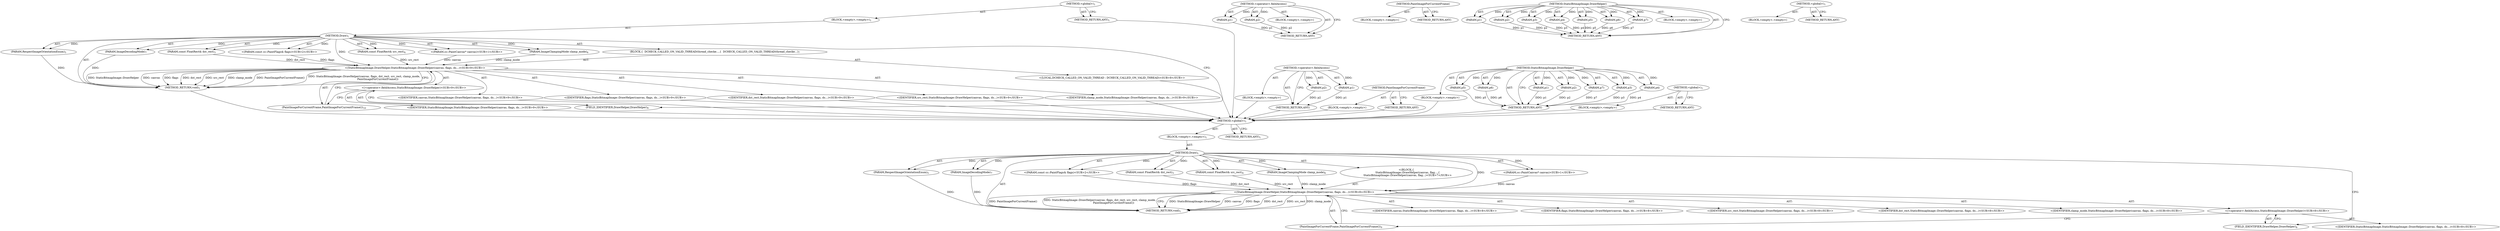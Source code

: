 digraph "&lt;global&gt;" {
vulnerable_6 [label=<(METHOD,&lt;global&gt;)<SUB>1</SUB>>];
vulnerable_7 [label=<(BLOCK,&lt;empty&gt;,&lt;empty&gt;)<SUB>1</SUB>>];
vulnerable_8 [label=<(METHOD,Draw)<SUB>1</SUB>>];
vulnerable_9 [label="<(PARAM,cc::PaintCanvas* canvas)<SUB>1</SUB>>"];
vulnerable_10 [label="<(PARAM,const cc::PaintFlags&amp; flags)<SUB>2</SUB>>"];
vulnerable_11 [label=<(PARAM,const FloatRect&amp; dst_rect)<SUB>3</SUB>>];
vulnerable_12 [label=<(PARAM,const FloatRect&amp; src_rect)<SUB>4</SUB>>];
vulnerable_13 [label=<(PARAM,RespectImageOrientationEnum)<SUB>5</SUB>>];
vulnerable_14 [label=<(PARAM,ImageClampingMode clamp_mode)<SUB>6</SUB>>];
vulnerable_15 [label=<(PARAM,ImageDecodingMode)<SUB>7</SUB>>];
vulnerable_16 [label="<(BLOCK,{
   StaticBitmapImage::DrawHelper(canvas, flag...,{
   StaticBitmapImage::DrawHelper(canvas, flag...)<SUB>7</SUB>>"];
vulnerable_17 [label="<(StaticBitmapImage.DrawHelper,StaticBitmapImage::DrawHelper(canvas, flags, ds...)<SUB>8</SUB>>"];
vulnerable_18 [label="<(&lt;operator&gt;.fieldAccess,StaticBitmapImage::DrawHelper)<SUB>8</SUB>>"];
vulnerable_19 [label="<(IDENTIFIER,StaticBitmapImage,StaticBitmapImage::DrawHelper(canvas, flags, ds...)<SUB>8</SUB>>"];
vulnerable_20 [label=<(FIELD_IDENTIFIER,DrawHelper,DrawHelper)<SUB>8</SUB>>];
vulnerable_21 [label="<(IDENTIFIER,canvas,StaticBitmapImage::DrawHelper(canvas, flags, ds...)<SUB>8</SUB>>"];
vulnerable_22 [label="<(IDENTIFIER,flags,StaticBitmapImage::DrawHelper(canvas, flags, ds...)<SUB>8</SUB>>"];
vulnerable_23 [label="<(IDENTIFIER,dst_rect,StaticBitmapImage::DrawHelper(canvas, flags, ds...)<SUB>8</SUB>>"];
vulnerable_24 [label="<(IDENTIFIER,src_rect,StaticBitmapImage::DrawHelper(canvas, flags, ds...)<SUB>8</SUB>>"];
vulnerable_25 [label="<(IDENTIFIER,clamp_mode,StaticBitmapImage::DrawHelper(canvas, flags, ds...)<SUB>8</SUB>>"];
vulnerable_26 [label=<(PaintImageForCurrentFrame,PaintImageForCurrentFrame())<SUB>9</SUB>>];
vulnerable_27 [label=<(METHOD_RETURN,void)<SUB>1</SUB>>];
vulnerable_29 [label=<(METHOD_RETURN,ANY)<SUB>1</SUB>>];
vulnerable_64 [label=<(METHOD,&lt;operator&gt;.fieldAccess)>];
vulnerable_65 [label=<(PARAM,p1)>];
vulnerable_66 [label=<(PARAM,p2)>];
vulnerable_67 [label=<(BLOCK,&lt;empty&gt;,&lt;empty&gt;)>];
vulnerable_68 [label=<(METHOD_RETURN,ANY)>];
vulnerable_69 [label=<(METHOD,PaintImageForCurrentFrame)>];
vulnerable_70 [label=<(BLOCK,&lt;empty&gt;,&lt;empty&gt;)>];
vulnerable_71 [label=<(METHOD_RETURN,ANY)>];
vulnerable_54 [label=<(METHOD,StaticBitmapImage.DrawHelper)>];
vulnerable_55 [label=<(PARAM,p1)>];
vulnerable_56 [label=<(PARAM,p2)>];
vulnerable_57 [label=<(PARAM,p3)>];
vulnerable_58 [label=<(PARAM,p4)>];
vulnerable_59 [label=<(PARAM,p5)>];
vulnerable_60 [label=<(PARAM,p6)>];
vulnerable_61 [label=<(PARAM,p7)>];
vulnerable_62 [label=<(BLOCK,&lt;empty&gt;,&lt;empty&gt;)>];
vulnerable_63 [label=<(METHOD_RETURN,ANY)>];
vulnerable_48 [label=<(METHOD,&lt;global&gt;)<SUB>1</SUB>>];
vulnerable_49 [label=<(BLOCK,&lt;empty&gt;,&lt;empty&gt;)>];
vulnerable_50 [label=<(METHOD_RETURN,ANY)>];
fixed_6 [label=<(METHOD,&lt;global&gt;)<SUB>1</SUB>>];
fixed_7 [label=<(BLOCK,&lt;empty&gt;,&lt;empty&gt;)<SUB>1</SUB>>];
fixed_8 [label=<(METHOD,Draw)<SUB>1</SUB>>];
fixed_9 [label="<(PARAM,cc::PaintCanvas* canvas)<SUB>1</SUB>>"];
fixed_10 [label="<(PARAM,const cc::PaintFlags&amp; flags)<SUB>2</SUB>>"];
fixed_11 [label=<(PARAM,const FloatRect&amp; dst_rect)<SUB>3</SUB>>];
fixed_12 [label=<(PARAM,const FloatRect&amp; src_rect)<SUB>4</SUB>>];
fixed_13 [label=<(PARAM,RespectImageOrientationEnum)<SUB>5</SUB>>];
fixed_14 [label=<(PARAM,ImageClampingMode clamp_mode)<SUB>6</SUB>>];
fixed_15 [label=<(PARAM,ImageDecodingMode)<SUB>7</SUB>>];
fixed_16 [label=<(BLOCK,{
  DCHECK_CALLED_ON_VALID_THREAD(thread_checke...,{
  DCHECK_CALLED_ON_VALID_THREAD(thread_checke...)<SUB>7</SUB>>];
fixed_17 [label="<(LOCAL,DCHECK_CALLED_ON_VALID_THREAD : DCHECK_CALLED_ON_VALID_THREAD)<SUB>8</SUB>>"];
fixed_18 [label="<(StaticBitmapImage.DrawHelper,StaticBitmapImage::DrawHelper(canvas, flags, ds...)<SUB>9</SUB>>"];
fixed_19 [label="<(&lt;operator&gt;.fieldAccess,StaticBitmapImage::DrawHelper)<SUB>9</SUB>>"];
fixed_20 [label="<(IDENTIFIER,StaticBitmapImage,StaticBitmapImage::DrawHelper(canvas, flags, ds...)<SUB>9</SUB>>"];
fixed_21 [label=<(FIELD_IDENTIFIER,DrawHelper,DrawHelper)<SUB>9</SUB>>];
fixed_22 [label="<(IDENTIFIER,canvas,StaticBitmapImage::DrawHelper(canvas, flags, ds...)<SUB>9</SUB>>"];
fixed_23 [label="<(IDENTIFIER,flags,StaticBitmapImage::DrawHelper(canvas, flags, ds...)<SUB>9</SUB>>"];
fixed_24 [label="<(IDENTIFIER,dst_rect,StaticBitmapImage::DrawHelper(canvas, flags, ds...)<SUB>9</SUB>>"];
fixed_25 [label="<(IDENTIFIER,src_rect,StaticBitmapImage::DrawHelper(canvas, flags, ds...)<SUB>9</SUB>>"];
fixed_26 [label="<(IDENTIFIER,clamp_mode,StaticBitmapImage::DrawHelper(canvas, flags, ds...)<SUB>9</SUB>>"];
fixed_27 [label=<(PaintImageForCurrentFrame,PaintImageForCurrentFrame())<SUB>10</SUB>>];
fixed_28 [label=<(METHOD_RETURN,void)<SUB>1</SUB>>];
fixed_30 [label=<(METHOD_RETURN,ANY)<SUB>1</SUB>>];
fixed_67 [label=<(METHOD,&lt;operator&gt;.fieldAccess)>];
fixed_68 [label=<(PARAM,p1)>];
fixed_69 [label=<(PARAM,p2)>];
fixed_70 [label=<(BLOCK,&lt;empty&gt;,&lt;empty&gt;)>];
fixed_71 [label=<(METHOD_RETURN,ANY)>];
fixed_72 [label=<(METHOD,PaintImageForCurrentFrame)>];
fixed_73 [label=<(BLOCK,&lt;empty&gt;,&lt;empty&gt;)>];
fixed_74 [label=<(METHOD_RETURN,ANY)>];
fixed_57 [label=<(METHOD,StaticBitmapImage.DrawHelper)>];
fixed_58 [label=<(PARAM,p1)>];
fixed_59 [label=<(PARAM,p2)>];
fixed_60 [label=<(PARAM,p3)>];
fixed_61 [label=<(PARAM,p4)>];
fixed_62 [label=<(PARAM,p5)>];
fixed_63 [label=<(PARAM,p6)>];
fixed_64 [label=<(PARAM,p7)>];
fixed_65 [label=<(BLOCK,&lt;empty&gt;,&lt;empty&gt;)>];
fixed_66 [label=<(METHOD_RETURN,ANY)>];
fixed_51 [label=<(METHOD,&lt;global&gt;)<SUB>1</SUB>>];
fixed_52 [label=<(BLOCK,&lt;empty&gt;,&lt;empty&gt;)>];
fixed_53 [label=<(METHOD_RETURN,ANY)>];
vulnerable_6 -> vulnerable_7  [key=0, label="AST: "];
vulnerable_6 -> vulnerable_29  [key=0, label="AST: "];
vulnerable_6 -> vulnerable_29  [key=1, label="CFG: "];
vulnerable_7 -> vulnerable_8  [key=0, label="AST: "];
vulnerable_8 -> vulnerable_9  [key=0, label="AST: "];
vulnerable_8 -> vulnerable_9  [key=1, label="DDG: "];
vulnerable_8 -> vulnerable_10  [key=0, label="AST: "];
vulnerable_8 -> vulnerable_10  [key=1, label="DDG: "];
vulnerable_8 -> vulnerable_11  [key=0, label="AST: "];
vulnerable_8 -> vulnerable_11  [key=1, label="DDG: "];
vulnerable_8 -> vulnerable_12  [key=0, label="AST: "];
vulnerable_8 -> vulnerable_12  [key=1, label="DDG: "];
vulnerable_8 -> vulnerable_13  [key=0, label="AST: "];
vulnerable_8 -> vulnerable_13  [key=1, label="DDG: "];
vulnerable_8 -> vulnerable_14  [key=0, label="AST: "];
vulnerable_8 -> vulnerable_14  [key=1, label="DDG: "];
vulnerable_8 -> vulnerable_15  [key=0, label="AST: "];
vulnerable_8 -> vulnerable_15  [key=1, label="DDG: "];
vulnerable_8 -> vulnerable_16  [key=0, label="AST: "];
vulnerable_8 -> vulnerable_27  [key=0, label="AST: "];
vulnerable_8 -> vulnerable_20  [key=0, label="CFG: "];
vulnerable_8 -> vulnerable_17  [key=0, label="DDG: "];
vulnerable_9 -> vulnerable_17  [key=0, label="DDG: canvas"];
vulnerable_10 -> vulnerable_17  [key=0, label="DDG: flags"];
vulnerable_11 -> vulnerable_17  [key=0, label="DDG: dst_rect"];
vulnerable_12 -> vulnerable_17  [key=0, label="DDG: src_rect"];
vulnerable_13 -> vulnerable_27  [key=0, label="DDG: "];
vulnerable_14 -> vulnerable_17  [key=0, label="DDG: clamp_mode"];
vulnerable_15 -> vulnerable_27  [key=0, label="DDG: "];
vulnerable_16 -> vulnerable_17  [key=0, label="AST: "];
vulnerable_17 -> vulnerable_18  [key=0, label="AST: "];
vulnerable_17 -> vulnerable_21  [key=0, label="AST: "];
vulnerable_17 -> vulnerable_22  [key=0, label="AST: "];
vulnerable_17 -> vulnerable_23  [key=0, label="AST: "];
vulnerable_17 -> vulnerable_24  [key=0, label="AST: "];
vulnerable_17 -> vulnerable_25  [key=0, label="AST: "];
vulnerable_17 -> vulnerable_26  [key=0, label="AST: "];
vulnerable_17 -> vulnerable_27  [key=0, label="CFG: "];
vulnerable_17 -> vulnerable_27  [key=1, label="DDG: StaticBitmapImage::DrawHelper"];
vulnerable_17 -> vulnerable_27  [key=2, label="DDG: canvas"];
vulnerable_17 -> vulnerable_27  [key=3, label="DDG: flags"];
vulnerable_17 -> vulnerable_27  [key=4, label="DDG: dst_rect"];
vulnerable_17 -> vulnerable_27  [key=5, label="DDG: src_rect"];
vulnerable_17 -> vulnerable_27  [key=6, label="DDG: clamp_mode"];
vulnerable_17 -> vulnerable_27  [key=7, label="DDG: PaintImageForCurrentFrame()"];
vulnerable_17 -> vulnerable_27  [key=8, label="DDG: StaticBitmapImage::DrawHelper(canvas, flags, dst_rect, src_rect, clamp_mode,
                                 PaintImageForCurrentFrame())"];
vulnerable_18 -> vulnerable_19  [key=0, label="AST: "];
vulnerable_18 -> vulnerable_20  [key=0, label="AST: "];
vulnerable_18 -> vulnerable_26  [key=0, label="CFG: "];
vulnerable_20 -> vulnerable_18  [key=0, label="CFG: "];
vulnerable_26 -> vulnerable_17  [key=0, label="CFG: "];
vulnerable_64 -> vulnerable_65  [key=0, label="AST: "];
vulnerable_64 -> vulnerable_65  [key=1, label="DDG: "];
vulnerable_64 -> vulnerable_67  [key=0, label="AST: "];
vulnerable_64 -> vulnerable_66  [key=0, label="AST: "];
vulnerable_64 -> vulnerable_66  [key=1, label="DDG: "];
vulnerable_64 -> vulnerable_68  [key=0, label="AST: "];
vulnerable_64 -> vulnerable_68  [key=1, label="CFG: "];
vulnerable_65 -> vulnerable_68  [key=0, label="DDG: p1"];
vulnerable_66 -> vulnerable_68  [key=0, label="DDG: p2"];
vulnerable_69 -> vulnerable_70  [key=0, label="AST: "];
vulnerable_69 -> vulnerable_71  [key=0, label="AST: "];
vulnerable_69 -> vulnerable_71  [key=1, label="CFG: "];
vulnerable_54 -> vulnerable_55  [key=0, label="AST: "];
vulnerable_54 -> vulnerable_55  [key=1, label="DDG: "];
vulnerable_54 -> vulnerable_62  [key=0, label="AST: "];
vulnerable_54 -> vulnerable_56  [key=0, label="AST: "];
vulnerable_54 -> vulnerable_56  [key=1, label="DDG: "];
vulnerable_54 -> vulnerable_63  [key=0, label="AST: "];
vulnerable_54 -> vulnerable_63  [key=1, label="CFG: "];
vulnerable_54 -> vulnerable_57  [key=0, label="AST: "];
vulnerable_54 -> vulnerable_57  [key=1, label="DDG: "];
vulnerable_54 -> vulnerable_58  [key=0, label="AST: "];
vulnerable_54 -> vulnerable_58  [key=1, label="DDG: "];
vulnerable_54 -> vulnerable_59  [key=0, label="AST: "];
vulnerable_54 -> vulnerable_59  [key=1, label="DDG: "];
vulnerable_54 -> vulnerable_60  [key=0, label="AST: "];
vulnerable_54 -> vulnerable_60  [key=1, label="DDG: "];
vulnerable_54 -> vulnerable_61  [key=0, label="AST: "];
vulnerable_54 -> vulnerable_61  [key=1, label="DDG: "];
vulnerable_55 -> vulnerable_63  [key=0, label="DDG: p1"];
vulnerable_56 -> vulnerable_63  [key=0, label="DDG: p2"];
vulnerable_57 -> vulnerable_63  [key=0, label="DDG: p3"];
vulnerable_58 -> vulnerable_63  [key=0, label="DDG: p4"];
vulnerable_59 -> vulnerable_63  [key=0, label="DDG: p5"];
vulnerable_60 -> vulnerable_63  [key=0, label="DDG: p6"];
vulnerable_61 -> vulnerable_63  [key=0, label="DDG: p7"];
vulnerable_48 -> vulnerable_49  [key=0, label="AST: "];
vulnerable_48 -> vulnerable_50  [key=0, label="AST: "];
vulnerable_48 -> vulnerable_50  [key=1, label="CFG: "];
fixed_6 -> fixed_7  [key=0, label="AST: "];
fixed_6 -> fixed_30  [key=0, label="AST: "];
fixed_6 -> fixed_30  [key=1, label="CFG: "];
fixed_7 -> fixed_8  [key=0, label="AST: "];
fixed_8 -> fixed_9  [key=0, label="AST: "];
fixed_8 -> fixed_9  [key=1, label="DDG: "];
fixed_8 -> fixed_10  [key=0, label="AST: "];
fixed_8 -> fixed_10  [key=1, label="DDG: "];
fixed_8 -> fixed_11  [key=0, label="AST: "];
fixed_8 -> fixed_11  [key=1, label="DDG: "];
fixed_8 -> fixed_12  [key=0, label="AST: "];
fixed_8 -> fixed_12  [key=1, label="DDG: "];
fixed_8 -> fixed_13  [key=0, label="AST: "];
fixed_8 -> fixed_13  [key=1, label="DDG: "];
fixed_8 -> fixed_14  [key=0, label="AST: "];
fixed_8 -> fixed_14  [key=1, label="DDG: "];
fixed_8 -> fixed_15  [key=0, label="AST: "];
fixed_8 -> fixed_15  [key=1, label="DDG: "];
fixed_8 -> fixed_16  [key=0, label="AST: "];
fixed_8 -> fixed_28  [key=0, label="AST: "];
fixed_8 -> fixed_21  [key=0, label="CFG: "];
fixed_8 -> fixed_18  [key=0, label="DDG: "];
fixed_9 -> fixed_18  [key=0, label="DDG: canvas"];
fixed_10 -> fixed_18  [key=0, label="DDG: flags"];
fixed_11 -> fixed_18  [key=0, label="DDG: dst_rect"];
fixed_12 -> fixed_18  [key=0, label="DDG: src_rect"];
fixed_13 -> fixed_28  [key=0, label="DDG: "];
fixed_14 -> fixed_18  [key=0, label="DDG: clamp_mode"];
fixed_15 -> fixed_28  [key=0, label="DDG: "];
fixed_16 -> fixed_17  [key=0, label="AST: "];
fixed_16 -> fixed_18  [key=0, label="AST: "];
fixed_17 -> vulnerable_6  [key=0];
fixed_18 -> fixed_19  [key=0, label="AST: "];
fixed_18 -> fixed_22  [key=0, label="AST: "];
fixed_18 -> fixed_23  [key=0, label="AST: "];
fixed_18 -> fixed_24  [key=0, label="AST: "];
fixed_18 -> fixed_25  [key=0, label="AST: "];
fixed_18 -> fixed_26  [key=0, label="AST: "];
fixed_18 -> fixed_27  [key=0, label="AST: "];
fixed_18 -> fixed_28  [key=0, label="CFG: "];
fixed_18 -> fixed_28  [key=1, label="DDG: StaticBitmapImage::DrawHelper"];
fixed_18 -> fixed_28  [key=2, label="DDG: canvas"];
fixed_18 -> fixed_28  [key=3, label="DDG: flags"];
fixed_18 -> fixed_28  [key=4, label="DDG: dst_rect"];
fixed_18 -> fixed_28  [key=5, label="DDG: src_rect"];
fixed_18 -> fixed_28  [key=6, label="DDG: clamp_mode"];
fixed_18 -> fixed_28  [key=7, label="DDG: PaintImageForCurrentFrame()"];
fixed_18 -> fixed_28  [key=8, label="DDG: StaticBitmapImage::DrawHelper(canvas, flags, dst_rect, src_rect, clamp_mode,
                                 PaintImageForCurrentFrame())"];
fixed_19 -> fixed_20  [key=0, label="AST: "];
fixed_19 -> fixed_21  [key=0, label="AST: "];
fixed_19 -> fixed_27  [key=0, label="CFG: "];
fixed_20 -> vulnerable_6  [key=0];
fixed_21 -> fixed_19  [key=0, label="CFG: "];
fixed_22 -> vulnerable_6  [key=0];
fixed_23 -> vulnerable_6  [key=0];
fixed_24 -> vulnerable_6  [key=0];
fixed_25 -> vulnerable_6  [key=0];
fixed_26 -> vulnerable_6  [key=0];
fixed_27 -> fixed_18  [key=0, label="CFG: "];
fixed_28 -> vulnerable_6  [key=0];
fixed_30 -> vulnerable_6  [key=0];
fixed_67 -> fixed_68  [key=0, label="AST: "];
fixed_67 -> fixed_68  [key=1, label="DDG: "];
fixed_67 -> fixed_70  [key=0, label="AST: "];
fixed_67 -> fixed_69  [key=0, label="AST: "];
fixed_67 -> fixed_69  [key=1, label="DDG: "];
fixed_67 -> fixed_71  [key=0, label="AST: "];
fixed_67 -> fixed_71  [key=1, label="CFG: "];
fixed_68 -> fixed_71  [key=0, label="DDG: p1"];
fixed_69 -> fixed_71  [key=0, label="DDG: p2"];
fixed_70 -> vulnerable_6  [key=0];
fixed_71 -> vulnerable_6  [key=0];
fixed_72 -> fixed_73  [key=0, label="AST: "];
fixed_72 -> fixed_74  [key=0, label="AST: "];
fixed_72 -> fixed_74  [key=1, label="CFG: "];
fixed_73 -> vulnerable_6  [key=0];
fixed_74 -> vulnerable_6  [key=0];
fixed_57 -> fixed_58  [key=0, label="AST: "];
fixed_57 -> fixed_58  [key=1, label="DDG: "];
fixed_57 -> fixed_65  [key=0, label="AST: "];
fixed_57 -> fixed_59  [key=0, label="AST: "];
fixed_57 -> fixed_59  [key=1, label="DDG: "];
fixed_57 -> fixed_66  [key=0, label="AST: "];
fixed_57 -> fixed_66  [key=1, label="CFG: "];
fixed_57 -> fixed_60  [key=0, label="AST: "];
fixed_57 -> fixed_60  [key=1, label="DDG: "];
fixed_57 -> fixed_61  [key=0, label="AST: "];
fixed_57 -> fixed_61  [key=1, label="DDG: "];
fixed_57 -> fixed_62  [key=0, label="AST: "];
fixed_57 -> fixed_62  [key=1, label="DDG: "];
fixed_57 -> fixed_63  [key=0, label="AST: "];
fixed_57 -> fixed_63  [key=1, label="DDG: "];
fixed_57 -> fixed_64  [key=0, label="AST: "];
fixed_57 -> fixed_64  [key=1, label="DDG: "];
fixed_58 -> fixed_66  [key=0, label="DDG: p1"];
fixed_59 -> fixed_66  [key=0, label="DDG: p2"];
fixed_60 -> fixed_66  [key=0, label="DDG: p3"];
fixed_61 -> fixed_66  [key=0, label="DDG: p4"];
fixed_62 -> fixed_66  [key=0, label="DDG: p5"];
fixed_63 -> fixed_66  [key=0, label="DDG: p6"];
fixed_64 -> fixed_66  [key=0, label="DDG: p7"];
fixed_65 -> vulnerable_6  [key=0];
fixed_66 -> vulnerable_6  [key=0];
fixed_51 -> fixed_52  [key=0, label="AST: "];
fixed_51 -> fixed_53  [key=0, label="AST: "];
fixed_51 -> fixed_53  [key=1, label="CFG: "];
fixed_52 -> vulnerable_6  [key=0];
fixed_53 -> vulnerable_6  [key=0];
}
